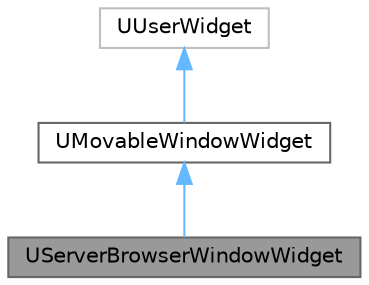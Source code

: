 digraph "UServerBrowserWindowWidget"
{
 // LATEX_PDF_SIZE
  bgcolor="transparent";
  edge [fontname=Helvetica,fontsize=10,labelfontname=Helvetica,labelfontsize=10];
  node [fontname=Helvetica,fontsize=10,shape=box,height=0.2,width=0.4];
  Node1 [label="UServerBrowserWindowWidget",height=0.2,width=0.4,color="gray40", fillcolor="grey60", style="filled", fontcolor="black",tooltip="Server browser movable window widget."];
  Node2 -> Node1 [dir="back",color="steelblue1",style="solid"];
  Node2 [label="UMovableWindowWidget",height=0.2,width=0.4,color="gray40", fillcolor="white", style="filled",URL="$class_u_movable_window_widget.html",tooltip="Movable window widget."];
  Node3 -> Node2 [dir="back",color="steelblue1",style="solid"];
  Node3 [label="UUserWidget",height=0.2,width=0.4,color="grey75", fillcolor="white", style="filled",tooltip=" "];
}
